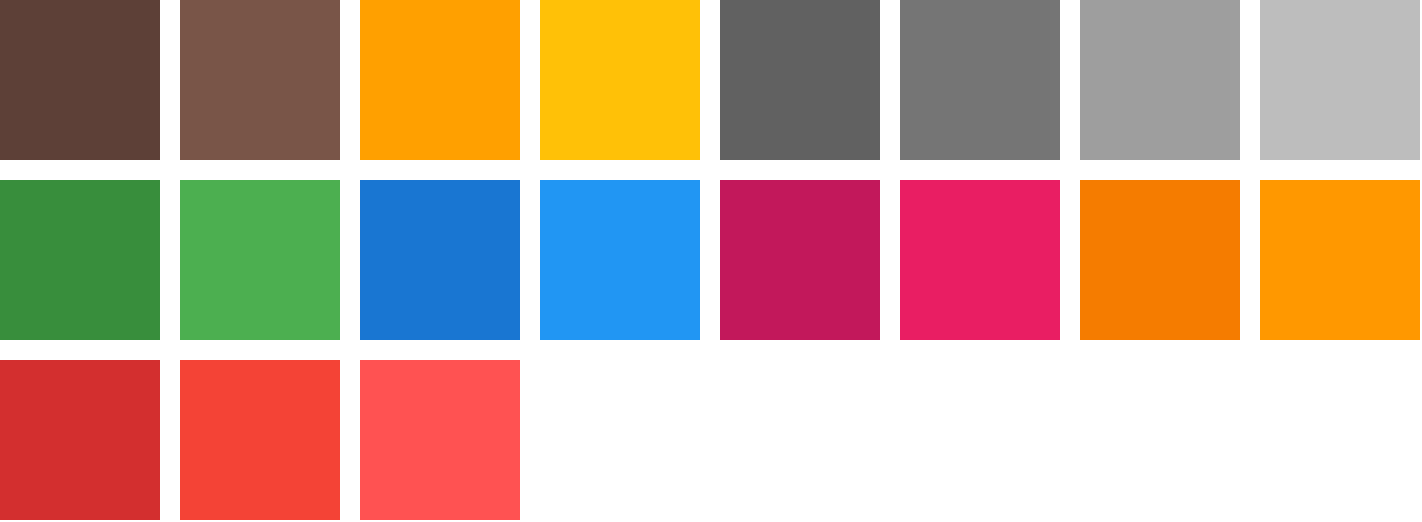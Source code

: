 <mxfile version="13.7.9" type="device"><diagram id="AKtPaGj_N0fwQb2cgzFu" name="Page-1"><mxGraphModel dx="1102" dy="1000" grid="1" gridSize="10" guides="1" tooltips="1" connect="1" arrows="1" fold="1" page="1" pageScale="1" pageWidth="1169" pageHeight="827" math="0" shadow="0"><root><mxCell id="0"/><mxCell id="1" parent="0"/><mxCell id="eqHbeope5Ky_LjuyHhRN-1" value="" style="whiteSpace=wrap;html=1;aspect=fixed;strokeColor=none;fillColor=#5D4037;" vertex="1" parent="1"><mxGeometry x="40" y="80" width="80" height="80" as="geometry"/></mxCell><mxCell id="eqHbeope5Ky_LjuyHhRN-2" value="" style="whiteSpace=wrap;html=1;aspect=fixed;strokeColor=none;fillColor=#795548;" vertex="1" parent="1"><mxGeometry x="130" y="80" width="80" height="80" as="geometry"/></mxCell><mxCell id="eqHbeope5Ky_LjuyHhRN-3" value="" style="whiteSpace=wrap;html=1;aspect=fixed;strokeColor=none;fillColor=#FFA000;" vertex="1" parent="1"><mxGeometry x="220" y="80" width="80" height="80" as="geometry"/></mxCell><mxCell id="eqHbeope5Ky_LjuyHhRN-4" value="" style="whiteSpace=wrap;html=1;aspect=fixed;strokeColor=none;fillColor=#FFC107;" vertex="1" parent="1"><mxGeometry x="310" y="80" width="80" height="80" as="geometry"/></mxCell><mxCell id="eqHbeope5Ky_LjuyHhRN-5" value="" style="whiteSpace=wrap;html=1;aspect=fixed;strokeColor=none;fillColor=#616161;" vertex="1" parent="1"><mxGeometry x="400" y="80" width="80" height="80" as="geometry"/></mxCell><mxCell id="eqHbeope5Ky_LjuyHhRN-6" value="" style="whiteSpace=wrap;html=1;aspect=fixed;strokeColor=none;fillColor=#757575;" vertex="1" parent="1"><mxGeometry x="490" y="80" width="80" height="80" as="geometry"/></mxCell><mxCell id="eqHbeope5Ky_LjuyHhRN-7" value="" style="whiteSpace=wrap;html=1;aspect=fixed;strokeColor=none;fillColor=#9E9E9E;" vertex="1" parent="1"><mxGeometry x="580" y="80" width="80" height="80" as="geometry"/></mxCell><mxCell id="eqHbeope5Ky_LjuyHhRN-8" value="" style="whiteSpace=wrap;html=1;aspect=fixed;strokeColor=none;fillColor=#BDBDBD;" vertex="1" parent="1"><mxGeometry x="670" y="80" width="80" height="80" as="geometry"/></mxCell><mxCell id="eqHbeope5Ky_LjuyHhRN-9" value="" style="whiteSpace=wrap;html=1;aspect=fixed;strokeColor=none;fillColor=#388E3C;" vertex="1" parent="1"><mxGeometry x="40" y="170" width="80" height="80" as="geometry"/></mxCell><mxCell id="eqHbeope5Ky_LjuyHhRN-10" value="" style="whiteSpace=wrap;html=1;aspect=fixed;strokeColor=none;fillColor=#4CAF50;" vertex="1" parent="1"><mxGeometry x="130" y="170" width="80" height="80" as="geometry"/></mxCell><mxCell id="eqHbeope5Ky_LjuyHhRN-11" value="" style="whiteSpace=wrap;html=1;aspect=fixed;strokeColor=none;fillColor=#1976D2;" vertex="1" parent="1"><mxGeometry x="220" y="170" width="80" height="80" as="geometry"/></mxCell><mxCell id="eqHbeope5Ky_LjuyHhRN-12" value="" style="whiteSpace=wrap;html=1;aspect=fixed;strokeColor=none;fillColor=#2196F3;" vertex="1" parent="1"><mxGeometry x="310" y="170" width="80" height="80" as="geometry"/></mxCell><mxCell id="eqHbeope5Ky_LjuyHhRN-13" value="" style="whiteSpace=wrap;html=1;aspect=fixed;strokeColor=none;fillColor=#C2185B;" vertex="1" parent="1"><mxGeometry x="400" y="170" width="80" height="80" as="geometry"/></mxCell><mxCell id="eqHbeope5Ky_LjuyHhRN-14" value="" style="whiteSpace=wrap;html=1;aspect=fixed;strokeColor=none;fillColor=#E91E63;" vertex="1" parent="1"><mxGeometry x="490" y="170" width="80" height="80" as="geometry"/></mxCell><mxCell id="eqHbeope5Ky_LjuyHhRN-15" value="" style="whiteSpace=wrap;html=1;aspect=fixed;strokeColor=none;fillColor=#F57C00;" vertex="1" parent="1"><mxGeometry x="580" y="170" width="80" height="80" as="geometry"/></mxCell><mxCell id="eqHbeope5Ky_LjuyHhRN-16" value="" style="whiteSpace=wrap;html=1;aspect=fixed;strokeColor=none;fillColor=#FF9800;" vertex="1" parent="1"><mxGeometry x="670" y="170" width="80" height="80" as="geometry"/></mxCell><mxCell id="eqHbeope5Ky_LjuyHhRN-17" value="" style="whiteSpace=wrap;html=1;aspect=fixed;strokeColor=none;fillColor=#D32F2F;" vertex="1" parent="1"><mxGeometry x="40" y="260" width="80" height="80" as="geometry"/></mxCell><mxCell id="eqHbeope5Ky_LjuyHhRN-18" value="" style="whiteSpace=wrap;html=1;aspect=fixed;strokeColor=none;fillColor=#F44336;" vertex="1" parent="1"><mxGeometry x="130" y="260" width="80" height="80" as="geometry"/></mxCell><mxCell id="eqHbeope5Ky_LjuyHhRN-19" value="" style="whiteSpace=wrap;html=1;aspect=fixed;strokeColor=none;fillColor=#FF5252;" vertex="1" parent="1"><mxGeometry x="220" y="260" width="80" height="80" as="geometry"/></mxCell></root></mxGraphModel></diagram></mxfile>